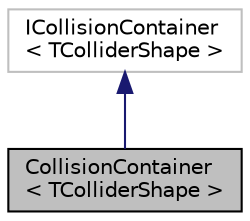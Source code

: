 digraph "CollisionContainer&lt; TColliderShape &gt;"
{
 // LATEX_PDF_SIZE
  edge [fontname="Helvetica",fontsize="10",labelfontname="Helvetica",labelfontsize="10"];
  node [fontname="Helvetica",fontsize="10",shape=record];
  Node1 [label="CollisionContainer\l\< TColliderShape \>",height=0.2,width=0.4,color="black", fillcolor="grey75", style="filled", fontcolor="black",tooltip=" "];
  Node2 -> Node1 [dir="back",color="midnightblue",fontsize="10",style="solid",fontname="Helvetica"];
  Node2 [label="ICollisionContainer\l\< TColliderShape \>",height=0.2,width=0.4,color="grey75", fillcolor="white", style="filled",URL="$struct_i_collision_container.html",tooltip=" "];
}
